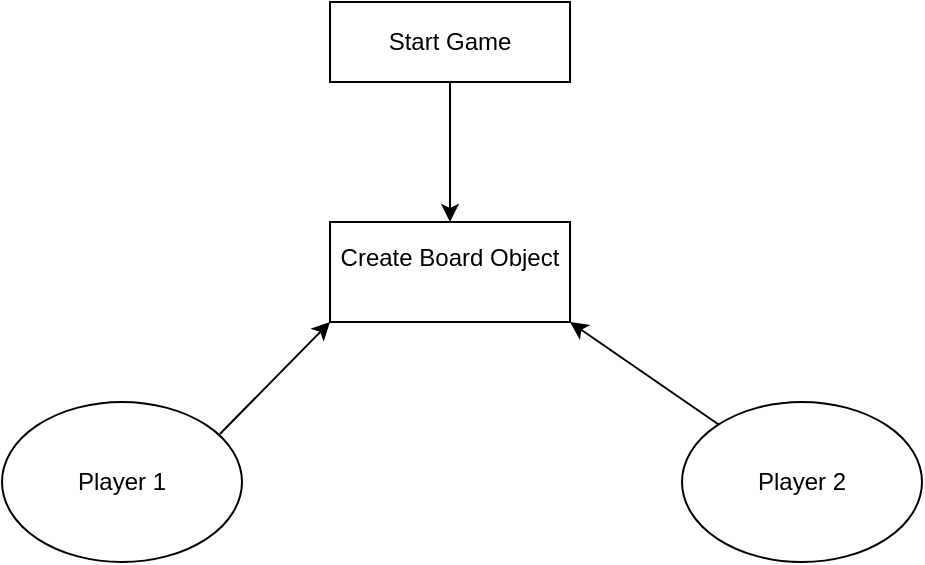 <mxfile version="20.0.4" type="github">
  <diagram id="C5RBs43oDa-KdzZeNtuy" name="Page-1">
    <mxGraphModel dx="868" dy="452" grid="1" gridSize="10" guides="1" tooltips="1" connect="1" arrows="1" fold="1" page="1" pageScale="1" pageWidth="827" pageHeight="1169" math="0" shadow="0">
      <root>
        <mxCell id="WIyWlLk6GJQsqaUBKTNV-0" />
        <mxCell id="WIyWlLk6GJQsqaUBKTNV-1" parent="WIyWlLk6GJQsqaUBKTNV-0" />
        <mxCell id="eIzYgoFs5_aACYf_eWKo-0" value="&lt;div&gt;Start Game&lt;/div&gt;" style="rounded=0;whiteSpace=wrap;html=1;" vertex="1" parent="WIyWlLk6GJQsqaUBKTNV-1">
          <mxGeometry x="294" y="70" width="120" height="40" as="geometry" />
        </mxCell>
        <mxCell id="eIzYgoFs5_aACYf_eWKo-1" value="&lt;div&gt;Create Board Object&lt;/div&gt;&lt;div&gt;&lt;br&gt;&lt;/div&gt;" style="rounded=0;whiteSpace=wrap;html=1;" vertex="1" parent="WIyWlLk6GJQsqaUBKTNV-1">
          <mxGeometry x="294" y="180" width="120" height="50" as="geometry" />
        </mxCell>
        <mxCell id="eIzYgoFs5_aACYf_eWKo-2" value="" style="endArrow=classic;html=1;rounded=0;exitX=0.5;exitY=1;exitDx=0;exitDy=0;entryX=0.5;entryY=0;entryDx=0;entryDy=0;" edge="1" parent="WIyWlLk6GJQsqaUBKTNV-1" source="eIzYgoFs5_aACYf_eWKo-0" target="eIzYgoFs5_aACYf_eWKo-1">
          <mxGeometry width="50" height="50" relative="1" as="geometry">
            <mxPoint x="420" y="180" as="sourcePoint" />
            <mxPoint x="350" y="180" as="targetPoint" />
          </mxGeometry>
        </mxCell>
        <mxCell id="eIzYgoFs5_aACYf_eWKo-3" value="&lt;div&gt;Player 1&lt;/div&gt;" style="ellipse;whiteSpace=wrap;html=1;" vertex="1" parent="WIyWlLk6GJQsqaUBKTNV-1">
          <mxGeometry x="130" y="270" width="120" height="80" as="geometry" />
        </mxCell>
        <mxCell id="eIzYgoFs5_aACYf_eWKo-4" value="Player 2" style="ellipse;whiteSpace=wrap;html=1;fillColor=default;" vertex="1" parent="WIyWlLk6GJQsqaUBKTNV-1">
          <mxGeometry x="470" y="270" width="120" height="80" as="geometry" />
        </mxCell>
        <mxCell id="eIzYgoFs5_aACYf_eWKo-5" value="" style="endArrow=classic;html=1;rounded=0;exitX=0.908;exitY=0.2;exitDx=0;exitDy=0;exitPerimeter=0;" edge="1" parent="WIyWlLk6GJQsqaUBKTNV-1" source="eIzYgoFs5_aACYf_eWKo-3">
          <mxGeometry width="50" height="50" relative="1" as="geometry">
            <mxPoint x="244" y="280" as="sourcePoint" />
            <mxPoint x="294" y="230" as="targetPoint" />
          </mxGeometry>
        </mxCell>
        <mxCell id="eIzYgoFs5_aACYf_eWKo-6" value="" style="endArrow=classic;html=1;rounded=0;entryX=1;entryY=1;entryDx=0;entryDy=0;" edge="1" parent="WIyWlLk6GJQsqaUBKTNV-1" source="eIzYgoFs5_aACYf_eWKo-4" target="eIzYgoFs5_aACYf_eWKo-1">
          <mxGeometry width="50" height="50" relative="1" as="geometry">
            <mxPoint x="410" y="290" as="sourcePoint" />
            <mxPoint x="460" y="240" as="targetPoint" />
          </mxGeometry>
        </mxCell>
      </root>
    </mxGraphModel>
  </diagram>
</mxfile>
